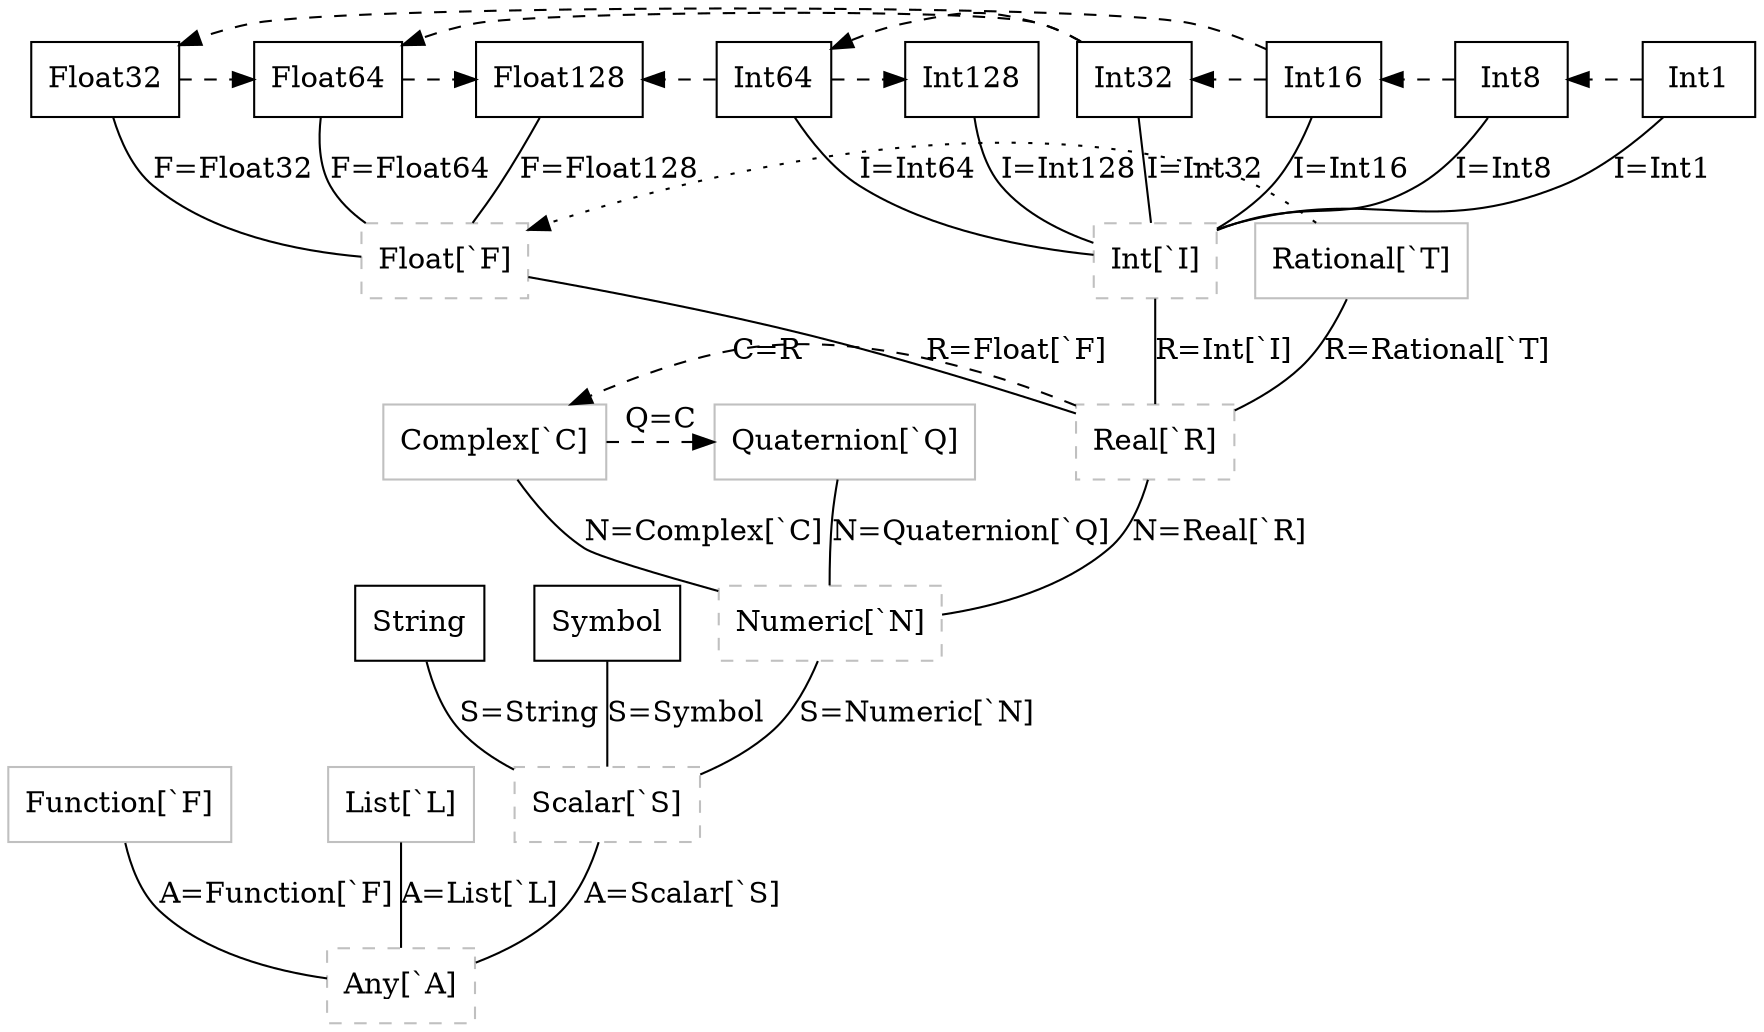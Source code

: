 digraph Types {

  node [shape=box, style=dashed, color=gray]

  Int     [label="Int[`I]"]
  Float   [label="Float[`F]"]
  Real    [label="Real[`R]"]
  Numeric [label="Numeric[`N]"]
  Scalar  [label="Scalar[`S]"]
  Any     [label="Any[`A]"]

  node [style=solid]

  Complex    [label="Complex[`C]"]
  Quaternion [label="Quaternion[`Q]"]
  Rational   [label="Rational[`T]"]
  Function   [label="Function[`F]"]
  List       [label="List[`L]"]

  node [color=black]
  edge [dir=none]

  subgraph Scalars {
    subgraph Numerics {
      subgraph Reals { 
        subgraph Ints {
          Int1   -> Int [label="I=Int1"]
          Int8   -> Int [label="I=Int8"]
          Int16  -> Int [label="I=Int16"]
          Int32  -> Int [label="I=Int32"]
          Int64  -> Int [label="I=Int64"]
          Int128 -> Int [label="I=Int128"]
        }
        subgraph Floats {
          Float32  -> Float [label="F=Float32"]
          Float64  -> Float [label="F=Float64"]
          Float128 -> Float [label="F=Float128"]
        }
        Int      -> Real [label="R=Int[`I]"]
        Float    -> Real [label="R=Float[`F]"]
        Rational -> Real [label="R=Rational[`T]"]
      }
      Real       -> Numeric [label="N=Real[`R]"]
      Complex    -> Numeric [label="N=Complex[`C]"]
      Quaternion -> Numeric [label="N=Quaternion[`Q]"]
    }
    Numeric -> Scalar [label="S=Numeric[`N]"]
    String  -> Scalar [label="S=String"]
    Symbol  -> Scalar [label="S=Symbol"]
  }
  Function -> Any [label="A=Function[`F]"]
  Scalar   -> Any [label="A=Scalar[`S]"]
  List     -> Any [label="A=List[`L]"]

  /* lossless conversions */

  edge [dir=forward, constraint=false, style=dashed]

  Int1  -> Int8
  Int8  -> Int16
  Int16 -> Int32
  Int32 -> Int64
  Int64 -> Int128

  Float32 -> Float64
  Float64 -> Float128

  Int16 -> Float32
  Int32 -> Float64
  Int64 -> Float128

  Real    -> Complex    [label="C=R"]
  Complex -> Quaternion [label="Q=C"]

  /* lossy conversion */

  edge [style=dotted]

  Rational -> Float

}

